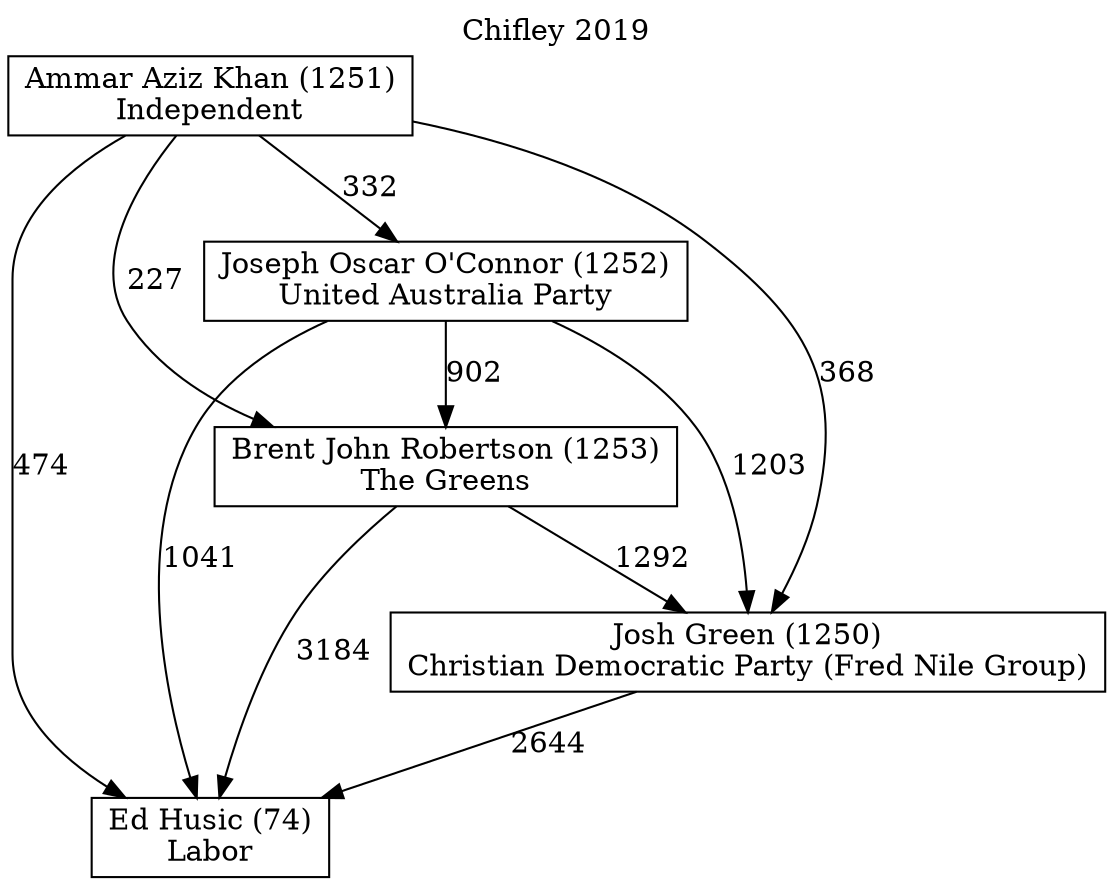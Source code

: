 // House preference flow
digraph "Ed Husic (74)_Chifley_2019" {
	graph [label="Chifley 2019" labelloc=t mclimit=10]
	node [shape=box]
	"Ammar Aziz Khan (1251)" [label="Ammar Aziz Khan (1251)
Independent"]
	"Brent John Robertson (1253)" [label="Brent John Robertson (1253)
The Greens"]
	"Ed Husic (74)" [label="Ed Husic (74)
Labor"]
	"Joseph Oscar O'Connor (1252)" [label="Joseph Oscar O'Connor (1252)
United Australia Party"]
	"Josh Green (1250)" [label="Josh Green (1250)
Christian Democratic Party (Fred Nile Group)"]
	"Ammar Aziz Khan (1251)" -> "Brent John Robertson (1253)" [label=227]
	"Ammar Aziz Khan (1251)" -> "Ed Husic (74)" [label=474]
	"Ammar Aziz Khan (1251)" -> "Joseph Oscar O'Connor (1252)" [label=332]
	"Ammar Aziz Khan (1251)" -> "Josh Green (1250)" [label=368]
	"Brent John Robertson (1253)" -> "Ed Husic (74)" [label=3184]
	"Brent John Robertson (1253)" -> "Josh Green (1250)" [label=1292]
	"Joseph Oscar O'Connor (1252)" -> "Brent John Robertson (1253)" [label=902]
	"Joseph Oscar O'Connor (1252)" -> "Ed Husic (74)" [label=1041]
	"Joseph Oscar O'Connor (1252)" -> "Josh Green (1250)" [label=1203]
	"Josh Green (1250)" -> "Ed Husic (74)" [label=2644]
}
